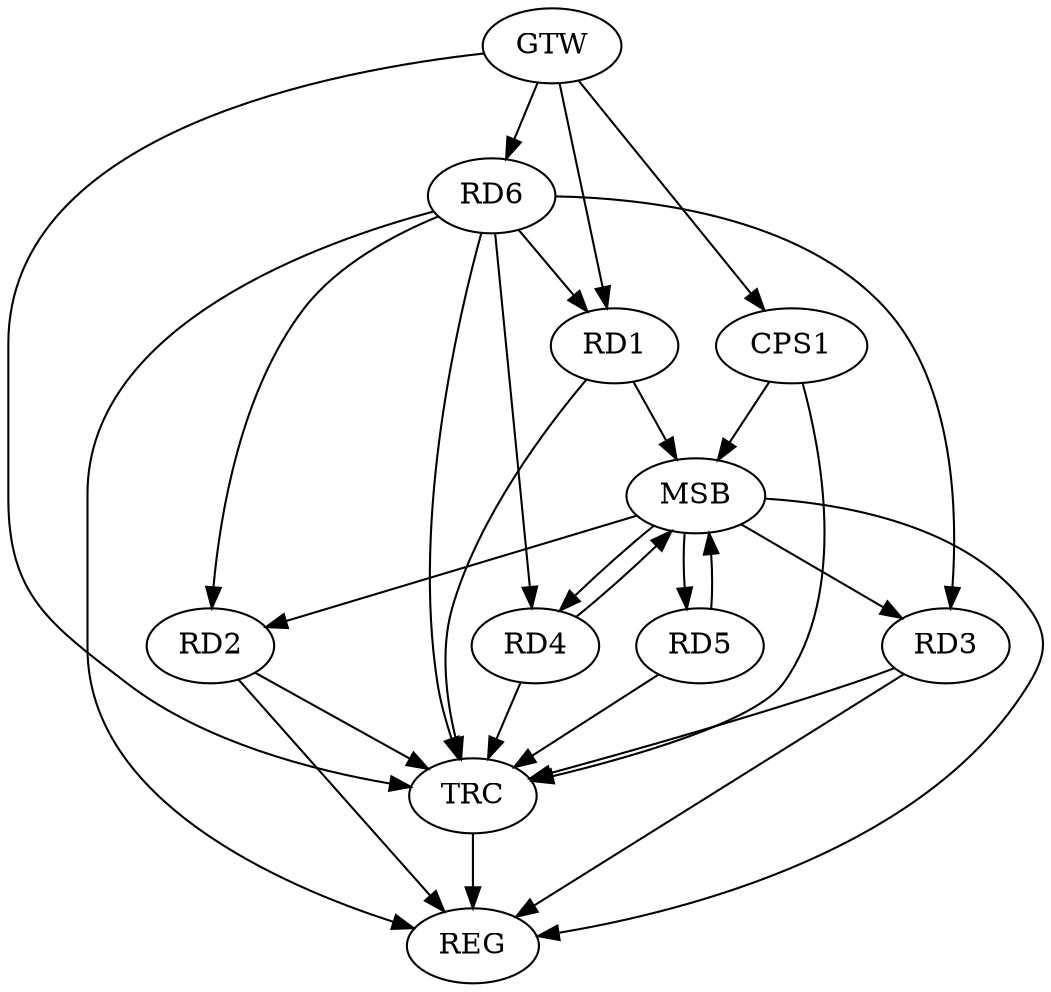 strict digraph G {
  RD1 [ label="RD1" ];
  RD2 [ label="RD2" ];
  RD3 [ label="RD3" ];
  RD4 [ label="RD4" ];
  RD5 [ label="RD5" ];
  RD6 [ label="RD6" ];
  CPS1 [ label="CPS1" ];
  GTW [ label="GTW" ];
  REG [ label="REG" ];
  MSB [ label="MSB" ];
  TRC [ label="TRC" ];
  RD6 -> RD2;
  GTW -> RD1;
  GTW -> RD6;
  GTW -> CPS1;
  RD2 -> REG;
  RD3 -> REG;
  RD1 -> MSB;
  MSB -> RD2;
  MSB -> REG;
  RD4 -> MSB;
  RD5 -> MSB;
  CPS1 -> MSB;
  MSB -> RD3;
  MSB -> RD4;
  MSB -> RD5;
  RD1 -> TRC;
  RD2 -> TRC;
  RD3 -> TRC;
  RD4 -> TRC;
  RD5 -> TRC;
  RD6 -> TRC;
  CPS1 -> TRC;
  GTW -> TRC;
  TRC -> REG;
  RD6 -> REG;
  RD6 -> RD4;
  RD6 -> RD3;
  RD6 -> RD1;
}
